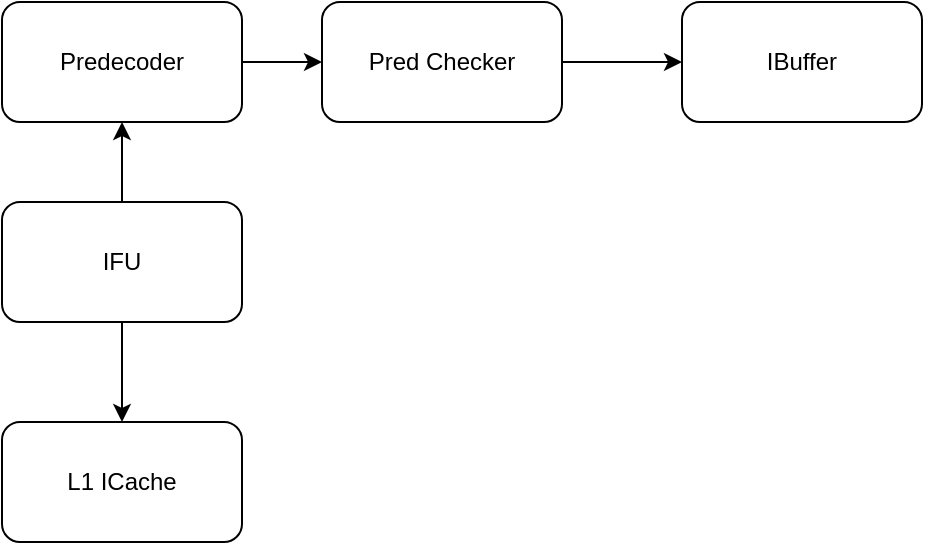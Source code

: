<mxfile version="17.4.3" type="github">
  <diagram id="YgVDF2IWhC5D0JrjfgGj" name="Page-1">
    <mxGraphModel dx="1038" dy="527" grid="1" gridSize="10" guides="1" tooltips="1" connect="1" arrows="1" fold="1" page="1" pageScale="1" pageWidth="827" pageHeight="1169" math="0" shadow="0">
      <root>
        <mxCell id="0" />
        <mxCell id="1" parent="0" />
        <mxCell id="Ja2fsqdCu4SKACqJsA3f-6" style="edgeStyle=orthogonalEdgeStyle;rounded=0;orthogonalLoop=1;jettySize=auto;html=1;" edge="1" parent="1" source="VIo4M6wwHA0wBTMOTw6V-1" target="Ja2fsqdCu4SKACqJsA3f-2">
          <mxGeometry relative="1" as="geometry" />
        </mxCell>
        <mxCell id="Ja2fsqdCu4SKACqJsA3f-7" style="edgeStyle=orthogonalEdgeStyle;rounded=0;orthogonalLoop=1;jettySize=auto;html=1;" edge="1" parent="1" source="VIo4M6wwHA0wBTMOTw6V-1" target="VIo4M6wwHA0wBTMOTw6V-2">
          <mxGeometry relative="1" as="geometry" />
        </mxCell>
        <mxCell id="VIo4M6wwHA0wBTMOTw6V-1" value="&lt;div&gt;IFU&lt;/div&gt;" style="rounded=1;whiteSpace=wrap;html=1;" parent="1" vertex="1">
          <mxGeometry x="170" y="220" width="120" height="60" as="geometry" />
        </mxCell>
        <mxCell id="VIo4M6wwHA0wBTMOTw6V-2" value="L1 ICache" style="rounded=1;whiteSpace=wrap;html=1;" parent="1" vertex="1">
          <mxGeometry x="170" y="330" width="120" height="60" as="geometry" />
        </mxCell>
        <mxCell id="Ja2fsqdCu4SKACqJsA3f-4" style="edgeStyle=orthogonalEdgeStyle;rounded=0;orthogonalLoop=1;jettySize=auto;html=1;" edge="1" parent="1" source="Ja2fsqdCu4SKACqJsA3f-1" target="Ja2fsqdCu4SKACqJsA3f-3">
          <mxGeometry relative="1" as="geometry" />
        </mxCell>
        <mxCell id="Ja2fsqdCu4SKACqJsA3f-1" value="Pred Checker" style="rounded=1;whiteSpace=wrap;html=1;" vertex="1" parent="1">
          <mxGeometry x="330" y="120" width="120" height="60" as="geometry" />
        </mxCell>
        <mxCell id="Ja2fsqdCu4SKACqJsA3f-5" style="edgeStyle=orthogonalEdgeStyle;rounded=0;orthogonalLoop=1;jettySize=auto;html=1;" edge="1" parent="1" source="Ja2fsqdCu4SKACqJsA3f-2" target="Ja2fsqdCu4SKACqJsA3f-1">
          <mxGeometry relative="1" as="geometry" />
        </mxCell>
        <mxCell id="Ja2fsqdCu4SKACqJsA3f-2" value="Predecoder" style="rounded=1;whiteSpace=wrap;html=1;" vertex="1" parent="1">
          <mxGeometry x="170" y="120" width="120" height="60" as="geometry" />
        </mxCell>
        <mxCell id="Ja2fsqdCu4SKACqJsA3f-3" value="IBuffer" style="rounded=1;whiteSpace=wrap;html=1;" vertex="1" parent="1">
          <mxGeometry x="510" y="120" width="120" height="60" as="geometry" />
        </mxCell>
      </root>
    </mxGraphModel>
  </diagram>
</mxfile>
